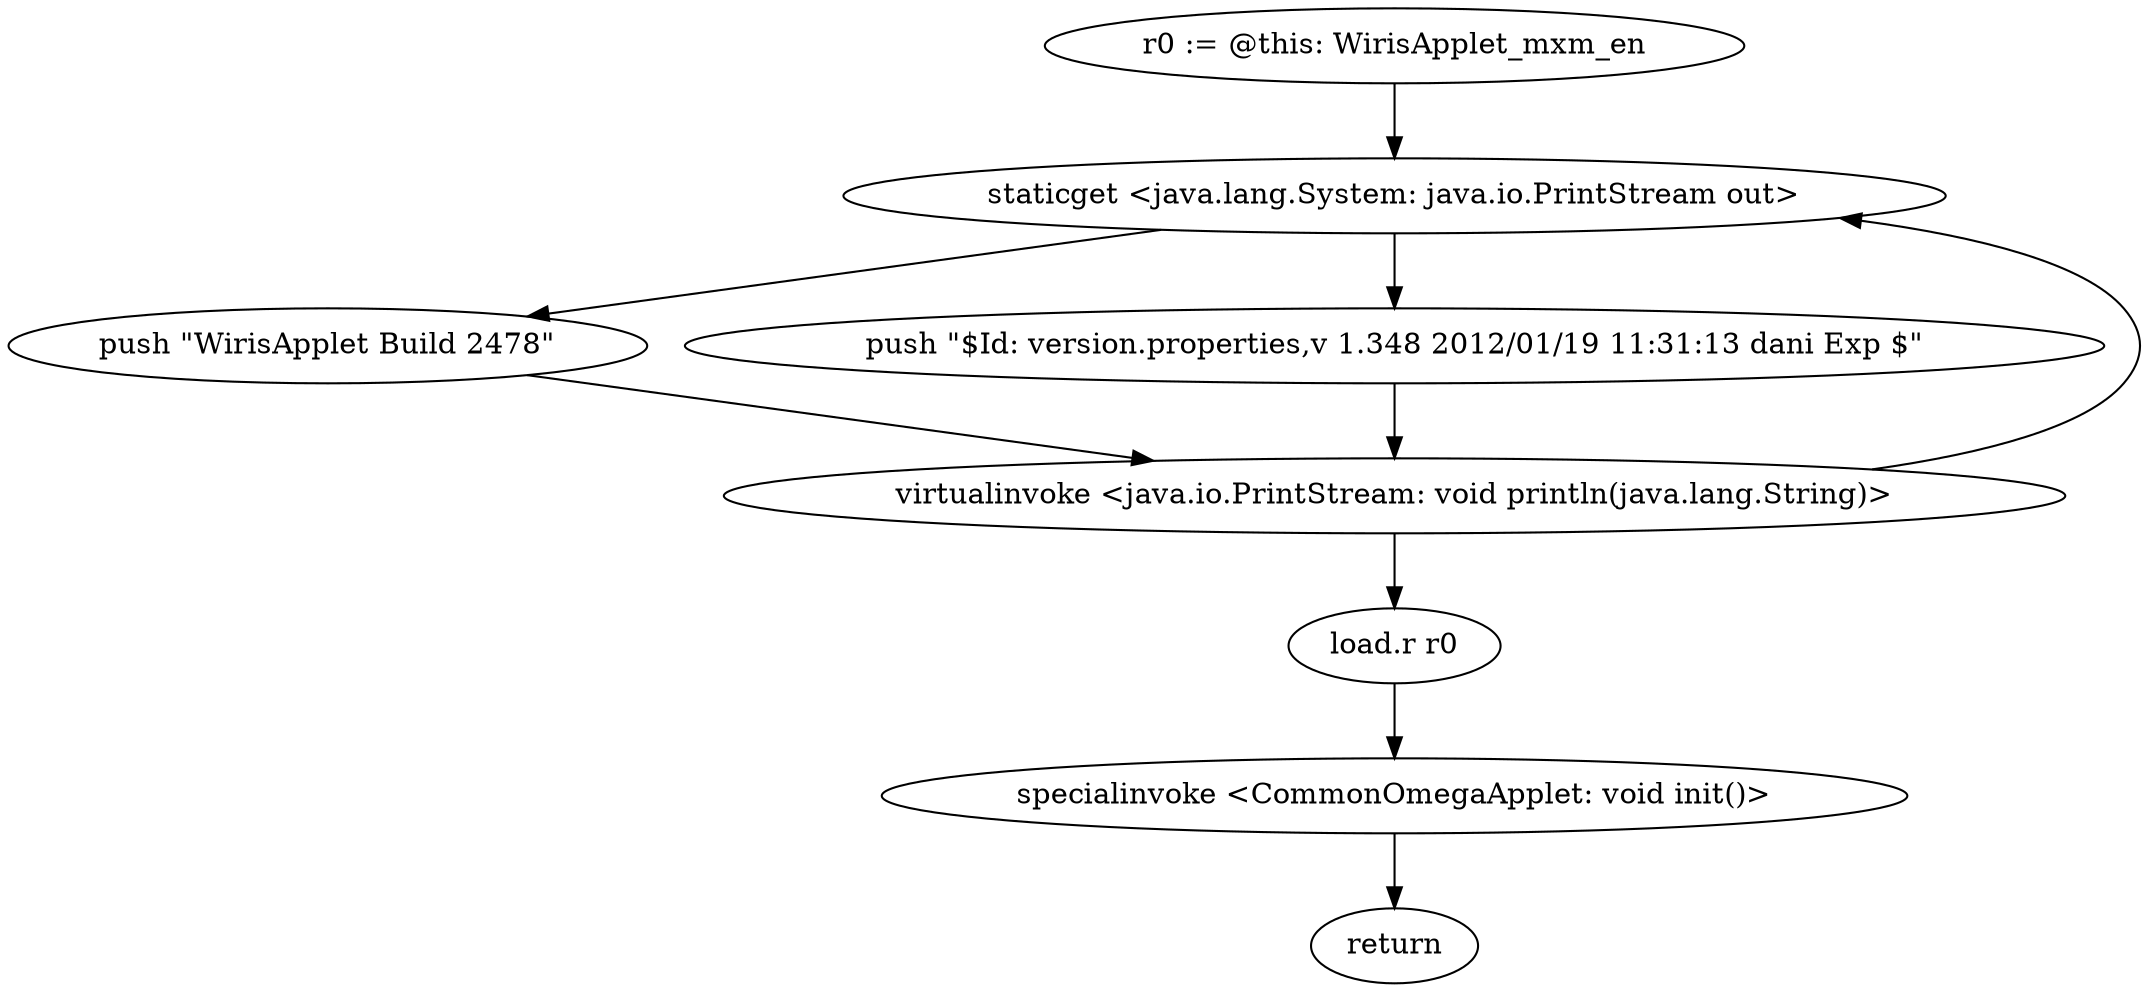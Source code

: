digraph "" {
    "r0 := @this: WirisApplet_mxm_en"
    "staticget <java.lang.System: java.io.PrintStream out>"
    "r0 := @this: WirisApplet_mxm_en"->"staticget <java.lang.System: java.io.PrintStream out>";
    "push \"WirisApplet Build 2478\""
    "staticget <java.lang.System: java.io.PrintStream out>"->"push \"WirisApplet Build 2478\"";
    "virtualinvoke <java.io.PrintStream: void println(java.lang.String)>"
    "push \"WirisApplet Build 2478\""->"virtualinvoke <java.io.PrintStream: void println(java.lang.String)>";
    "virtualinvoke <java.io.PrintStream: void println(java.lang.String)>"->"staticget <java.lang.System: java.io.PrintStream out>";
    "push \"$Id: version.properties,v 1.348 2012/01/19 11:31:13 dani Exp $\""
    "staticget <java.lang.System: java.io.PrintStream out>"->"push \"$Id: version.properties,v 1.348 2012/01/19 11:31:13 dani Exp $\"";
    "push \"$Id: version.properties,v 1.348 2012/01/19 11:31:13 dani Exp $\""->"virtualinvoke <java.io.PrintStream: void println(java.lang.String)>";
    "load.r r0"
    "virtualinvoke <java.io.PrintStream: void println(java.lang.String)>"->"load.r r0";
    "specialinvoke <CommonOmegaApplet: void init()>"
    "load.r r0"->"specialinvoke <CommonOmegaApplet: void init()>";
    "return"
    "specialinvoke <CommonOmegaApplet: void init()>"->"return";
}
